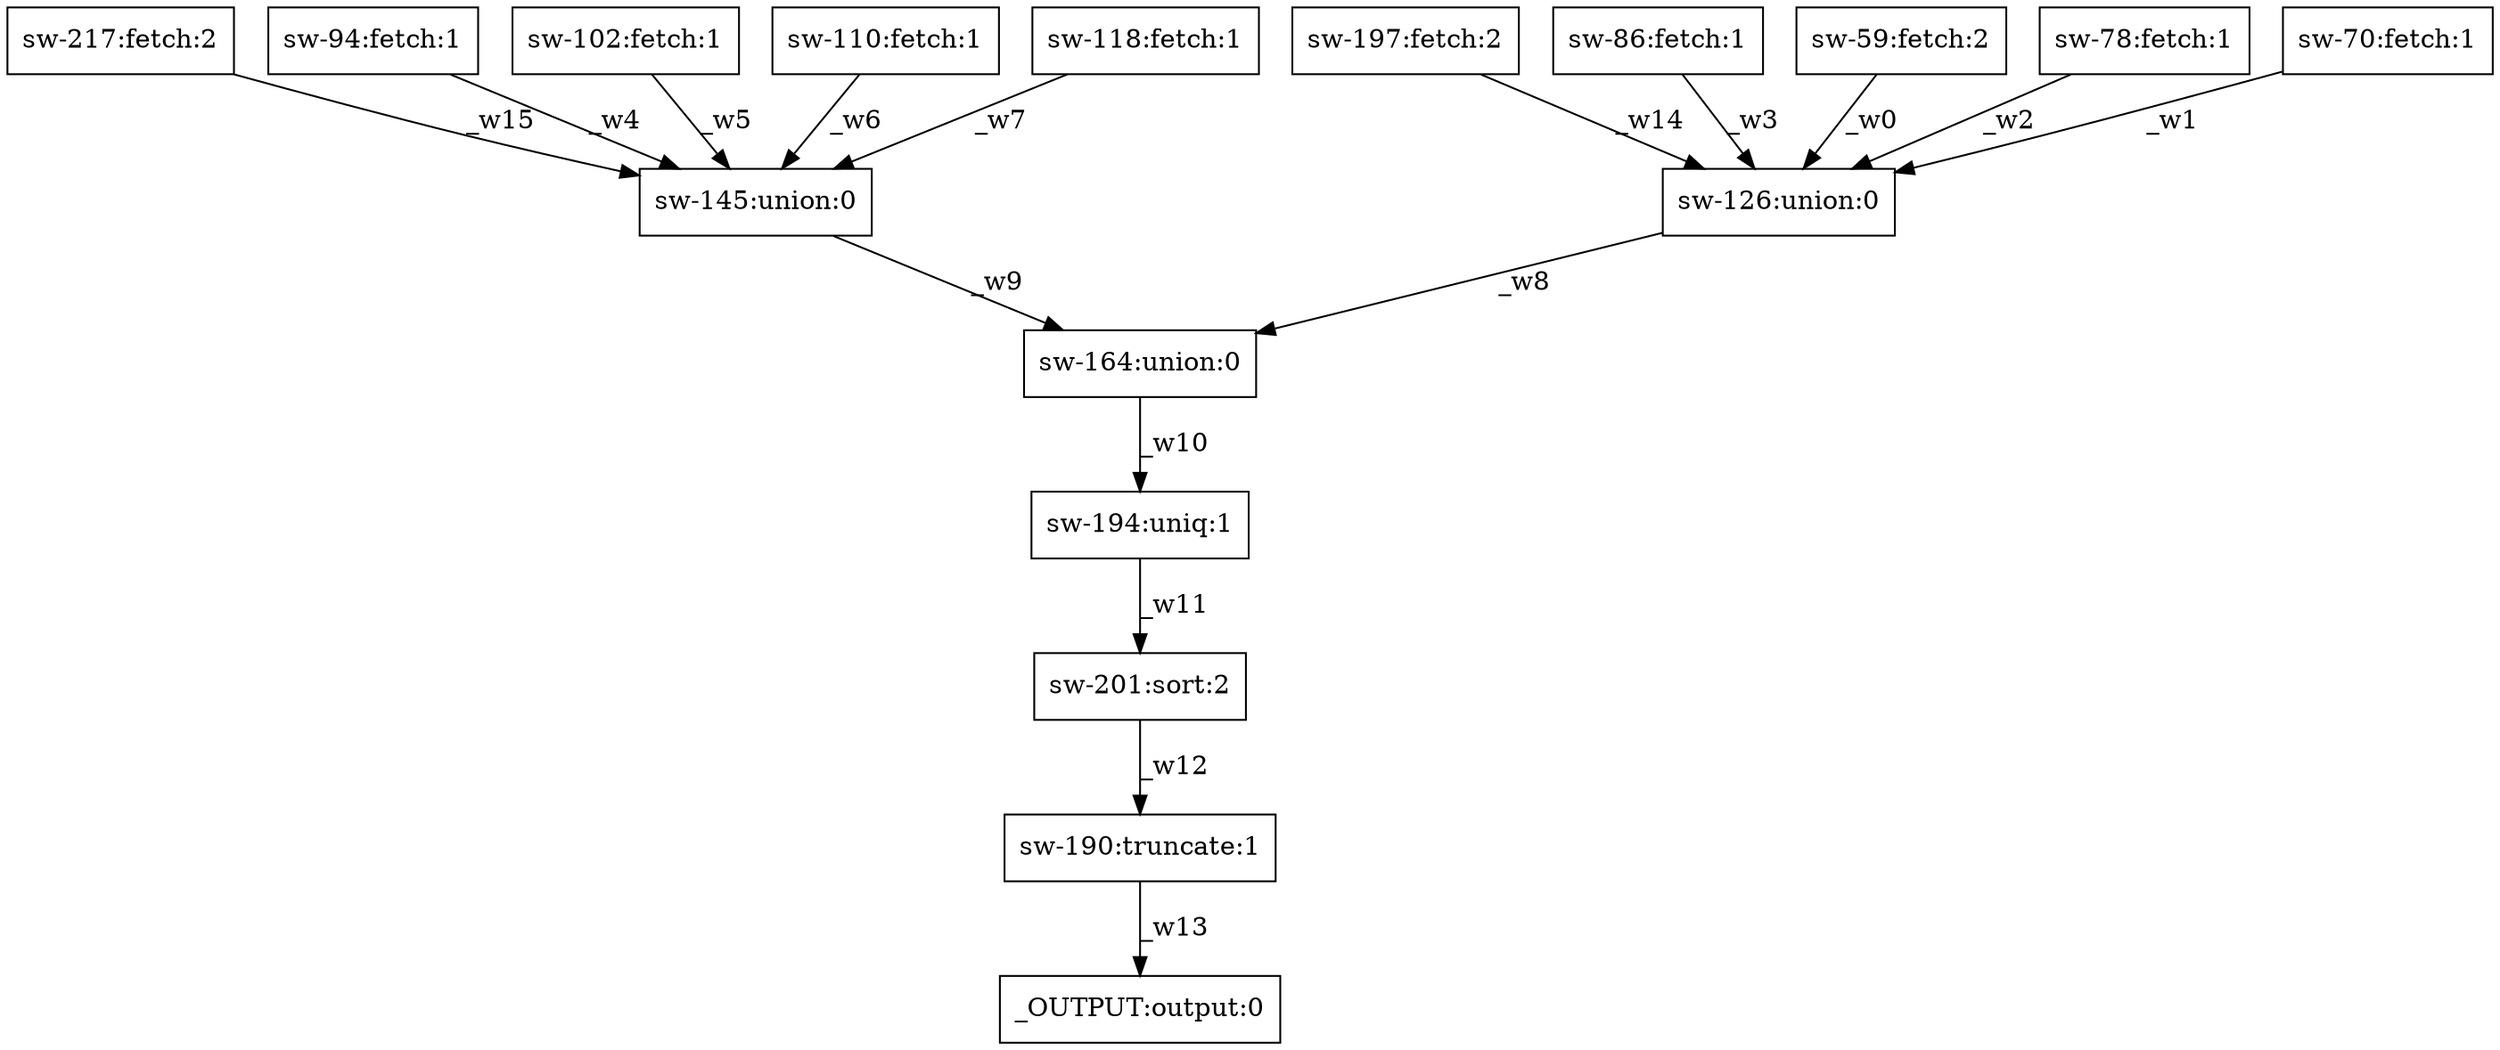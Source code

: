 digraph test1 { node [shape=box] "sw-126" [label="sw-126:union:0"];"sw-190" [label="sw-190:truncate:1"];"_OUTPUT" [label="_OUTPUT:output:0"];"sw-197" [label="sw-197:fetch:2"];"sw-164" [label="sw-164:union:0"];"sw-86" [label="sw-86:fetch:1"];"sw-217" [label="sw-217:fetch:2"];"sw-201" [label="sw-201:sort:2"];"sw-59" [label="sw-59:fetch:2"];"sw-78" [label="sw-78:fetch:1"];"sw-94" [label="sw-94:fetch:1"];"sw-102" [label="sw-102:fetch:1"];"sw-110" [label="sw-110:fetch:1"];"sw-145" [label="sw-145:union:0"];"sw-70" [label="sw-70:fetch:1"];"sw-118" [label="sw-118:fetch:1"];"sw-194" [label="sw-194:uniq:1"];"sw-59" -> "sw-126" [label="_w0"];"sw-70" -> "sw-126" [label="_w1"];"sw-78" -> "sw-126" [label="_w2"];"sw-86" -> "sw-126" [label="_w3"];"sw-94" -> "sw-145" [label="_w4"];"sw-102" -> "sw-145" [label="_w5"];"sw-110" -> "sw-145" [label="_w6"];"sw-118" -> "sw-145" [label="_w7"];"sw-126" -> "sw-164" [label="_w8"];"sw-145" -> "sw-164" [label="_w9"];"sw-164" -> "sw-194" [label="_w10"];"sw-194" -> "sw-201" [label="_w11"];"sw-201" -> "sw-190" [label="_w12"];"sw-190" -> "_OUTPUT" [label="_w13"];"sw-197" -> "sw-126" [label="_w14"];"sw-217" -> "sw-145" [label="_w15"];}